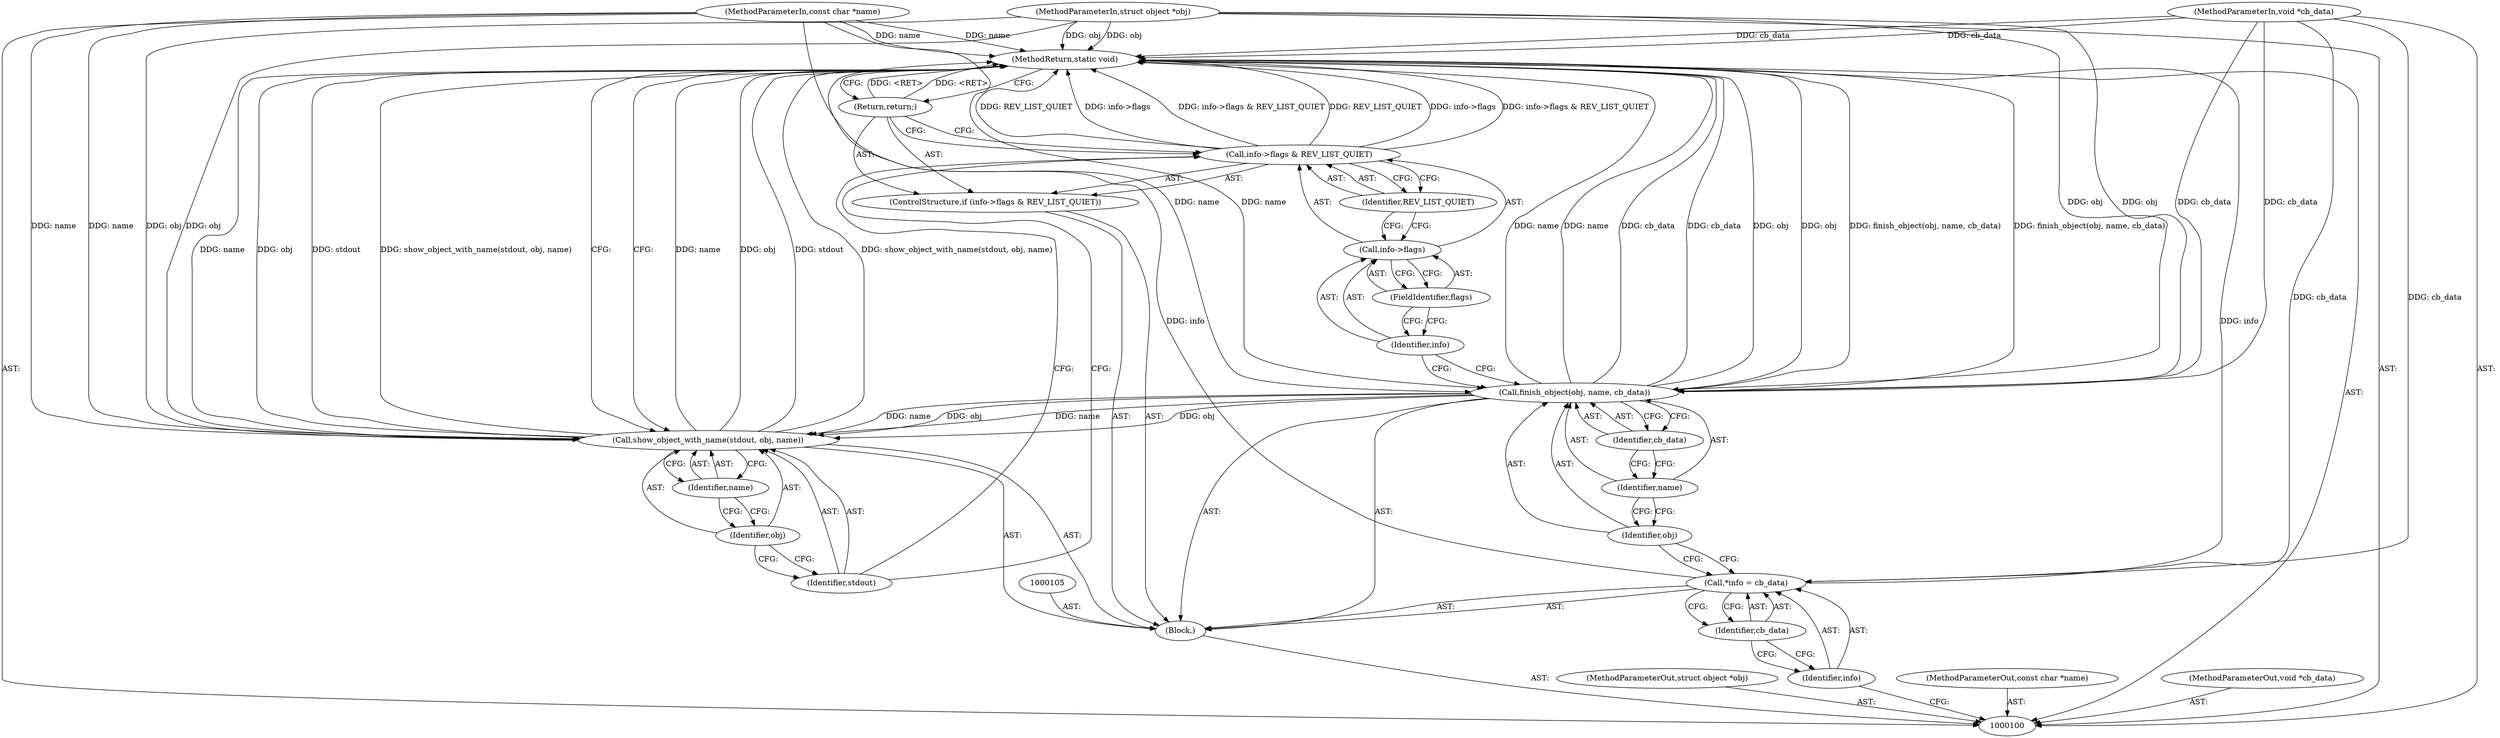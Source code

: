 digraph "0_git_de1e67d0703894cb6ea782e36abb63976ab07e60_2" {
"1000124" [label="(MethodReturn,static void)"];
"1000101" [label="(MethodParameterIn,struct object *obj)"];
"1000160" [label="(MethodParameterOut,struct object *obj)"];
"1000102" [label="(MethodParameterIn,const char *name)"];
"1000161" [label="(MethodParameterOut,const char *name)"];
"1000103" [label="(MethodParameterIn,void *cb_data)"];
"1000162" [label="(MethodParameterOut,void *cb_data)"];
"1000104" [label="(Block,)"];
"1000106" [label="(Call,*info = cb_data)"];
"1000107" [label="(Identifier,info)"];
"1000108" [label="(Identifier,cb_data)"];
"1000109" [label="(Call,finish_object(obj, name, cb_data))"];
"1000110" [label="(Identifier,obj)"];
"1000111" [label="(Identifier,name)"];
"1000112" [label="(Identifier,cb_data)"];
"1000117" [label="(FieldIdentifier,flags)"];
"1000113" [label="(ControlStructure,if (info->flags & REV_LIST_QUIET))"];
"1000118" [label="(Identifier,REV_LIST_QUIET)"];
"1000114" [label="(Call,info->flags & REV_LIST_QUIET)"];
"1000115" [label="(Call,info->flags)"];
"1000116" [label="(Identifier,info)"];
"1000119" [label="(Return,return;)"];
"1000120" [label="(Call,show_object_with_name(stdout, obj, name))"];
"1000121" [label="(Identifier,stdout)"];
"1000122" [label="(Identifier,obj)"];
"1000123" [label="(Identifier,name)"];
"1000124" -> "1000100"  [label="AST: "];
"1000124" -> "1000119"  [label="CFG: "];
"1000124" -> "1000120"  [label="CFG: "];
"1000106" -> "1000124"  [label="DDG: info"];
"1000114" -> "1000124"  [label="DDG: info->flags & REV_LIST_QUIET"];
"1000114" -> "1000124"  [label="DDG: REV_LIST_QUIET"];
"1000114" -> "1000124"  [label="DDG: info->flags"];
"1000120" -> "1000124"  [label="DDG: name"];
"1000120" -> "1000124"  [label="DDG: obj"];
"1000120" -> "1000124"  [label="DDG: stdout"];
"1000120" -> "1000124"  [label="DDG: show_object_with_name(stdout, obj, name)"];
"1000103" -> "1000124"  [label="DDG: cb_data"];
"1000109" -> "1000124"  [label="DDG: name"];
"1000109" -> "1000124"  [label="DDG: cb_data"];
"1000109" -> "1000124"  [label="DDG: obj"];
"1000109" -> "1000124"  [label="DDG: finish_object(obj, name, cb_data)"];
"1000102" -> "1000124"  [label="DDG: name"];
"1000101" -> "1000124"  [label="DDG: obj"];
"1000119" -> "1000124"  [label="DDG: <RET>"];
"1000101" -> "1000100"  [label="AST: "];
"1000101" -> "1000124"  [label="DDG: obj"];
"1000101" -> "1000109"  [label="DDG: obj"];
"1000101" -> "1000120"  [label="DDG: obj"];
"1000160" -> "1000100"  [label="AST: "];
"1000102" -> "1000100"  [label="AST: "];
"1000102" -> "1000124"  [label="DDG: name"];
"1000102" -> "1000109"  [label="DDG: name"];
"1000102" -> "1000120"  [label="DDG: name"];
"1000161" -> "1000100"  [label="AST: "];
"1000103" -> "1000100"  [label="AST: "];
"1000103" -> "1000124"  [label="DDG: cb_data"];
"1000103" -> "1000106"  [label="DDG: cb_data"];
"1000103" -> "1000109"  [label="DDG: cb_data"];
"1000162" -> "1000100"  [label="AST: "];
"1000104" -> "1000100"  [label="AST: "];
"1000105" -> "1000104"  [label="AST: "];
"1000106" -> "1000104"  [label="AST: "];
"1000109" -> "1000104"  [label="AST: "];
"1000113" -> "1000104"  [label="AST: "];
"1000120" -> "1000104"  [label="AST: "];
"1000106" -> "1000104"  [label="AST: "];
"1000106" -> "1000108"  [label="CFG: "];
"1000107" -> "1000106"  [label="AST: "];
"1000108" -> "1000106"  [label="AST: "];
"1000110" -> "1000106"  [label="CFG: "];
"1000106" -> "1000124"  [label="DDG: info"];
"1000103" -> "1000106"  [label="DDG: cb_data"];
"1000107" -> "1000106"  [label="AST: "];
"1000107" -> "1000100"  [label="CFG: "];
"1000108" -> "1000107"  [label="CFG: "];
"1000108" -> "1000106"  [label="AST: "];
"1000108" -> "1000107"  [label="CFG: "];
"1000106" -> "1000108"  [label="CFG: "];
"1000109" -> "1000104"  [label="AST: "];
"1000109" -> "1000112"  [label="CFG: "];
"1000110" -> "1000109"  [label="AST: "];
"1000111" -> "1000109"  [label="AST: "];
"1000112" -> "1000109"  [label="AST: "];
"1000116" -> "1000109"  [label="CFG: "];
"1000109" -> "1000124"  [label="DDG: name"];
"1000109" -> "1000124"  [label="DDG: cb_data"];
"1000109" -> "1000124"  [label="DDG: obj"];
"1000109" -> "1000124"  [label="DDG: finish_object(obj, name, cb_data)"];
"1000101" -> "1000109"  [label="DDG: obj"];
"1000102" -> "1000109"  [label="DDG: name"];
"1000103" -> "1000109"  [label="DDG: cb_data"];
"1000109" -> "1000120"  [label="DDG: obj"];
"1000109" -> "1000120"  [label="DDG: name"];
"1000110" -> "1000109"  [label="AST: "];
"1000110" -> "1000106"  [label="CFG: "];
"1000111" -> "1000110"  [label="CFG: "];
"1000111" -> "1000109"  [label="AST: "];
"1000111" -> "1000110"  [label="CFG: "];
"1000112" -> "1000111"  [label="CFG: "];
"1000112" -> "1000109"  [label="AST: "];
"1000112" -> "1000111"  [label="CFG: "];
"1000109" -> "1000112"  [label="CFG: "];
"1000117" -> "1000115"  [label="AST: "];
"1000117" -> "1000116"  [label="CFG: "];
"1000115" -> "1000117"  [label="CFG: "];
"1000113" -> "1000104"  [label="AST: "];
"1000114" -> "1000113"  [label="AST: "];
"1000119" -> "1000113"  [label="AST: "];
"1000118" -> "1000114"  [label="AST: "];
"1000118" -> "1000115"  [label="CFG: "];
"1000114" -> "1000118"  [label="CFG: "];
"1000114" -> "1000113"  [label="AST: "];
"1000114" -> "1000118"  [label="CFG: "];
"1000115" -> "1000114"  [label="AST: "];
"1000118" -> "1000114"  [label="AST: "];
"1000119" -> "1000114"  [label="CFG: "];
"1000121" -> "1000114"  [label="CFG: "];
"1000114" -> "1000124"  [label="DDG: info->flags & REV_LIST_QUIET"];
"1000114" -> "1000124"  [label="DDG: REV_LIST_QUIET"];
"1000114" -> "1000124"  [label="DDG: info->flags"];
"1000115" -> "1000114"  [label="AST: "];
"1000115" -> "1000117"  [label="CFG: "];
"1000116" -> "1000115"  [label="AST: "];
"1000117" -> "1000115"  [label="AST: "];
"1000118" -> "1000115"  [label="CFG: "];
"1000116" -> "1000115"  [label="AST: "];
"1000116" -> "1000109"  [label="CFG: "];
"1000117" -> "1000116"  [label="CFG: "];
"1000119" -> "1000113"  [label="AST: "];
"1000119" -> "1000114"  [label="CFG: "];
"1000124" -> "1000119"  [label="CFG: "];
"1000119" -> "1000124"  [label="DDG: <RET>"];
"1000120" -> "1000104"  [label="AST: "];
"1000120" -> "1000123"  [label="CFG: "];
"1000121" -> "1000120"  [label="AST: "];
"1000122" -> "1000120"  [label="AST: "];
"1000123" -> "1000120"  [label="AST: "];
"1000124" -> "1000120"  [label="CFG: "];
"1000120" -> "1000124"  [label="DDG: name"];
"1000120" -> "1000124"  [label="DDG: obj"];
"1000120" -> "1000124"  [label="DDG: stdout"];
"1000120" -> "1000124"  [label="DDG: show_object_with_name(stdout, obj, name)"];
"1000109" -> "1000120"  [label="DDG: obj"];
"1000109" -> "1000120"  [label="DDG: name"];
"1000101" -> "1000120"  [label="DDG: obj"];
"1000102" -> "1000120"  [label="DDG: name"];
"1000121" -> "1000120"  [label="AST: "];
"1000121" -> "1000114"  [label="CFG: "];
"1000122" -> "1000121"  [label="CFG: "];
"1000122" -> "1000120"  [label="AST: "];
"1000122" -> "1000121"  [label="CFG: "];
"1000123" -> "1000122"  [label="CFG: "];
"1000123" -> "1000120"  [label="AST: "];
"1000123" -> "1000122"  [label="CFG: "];
"1000120" -> "1000123"  [label="CFG: "];
}
